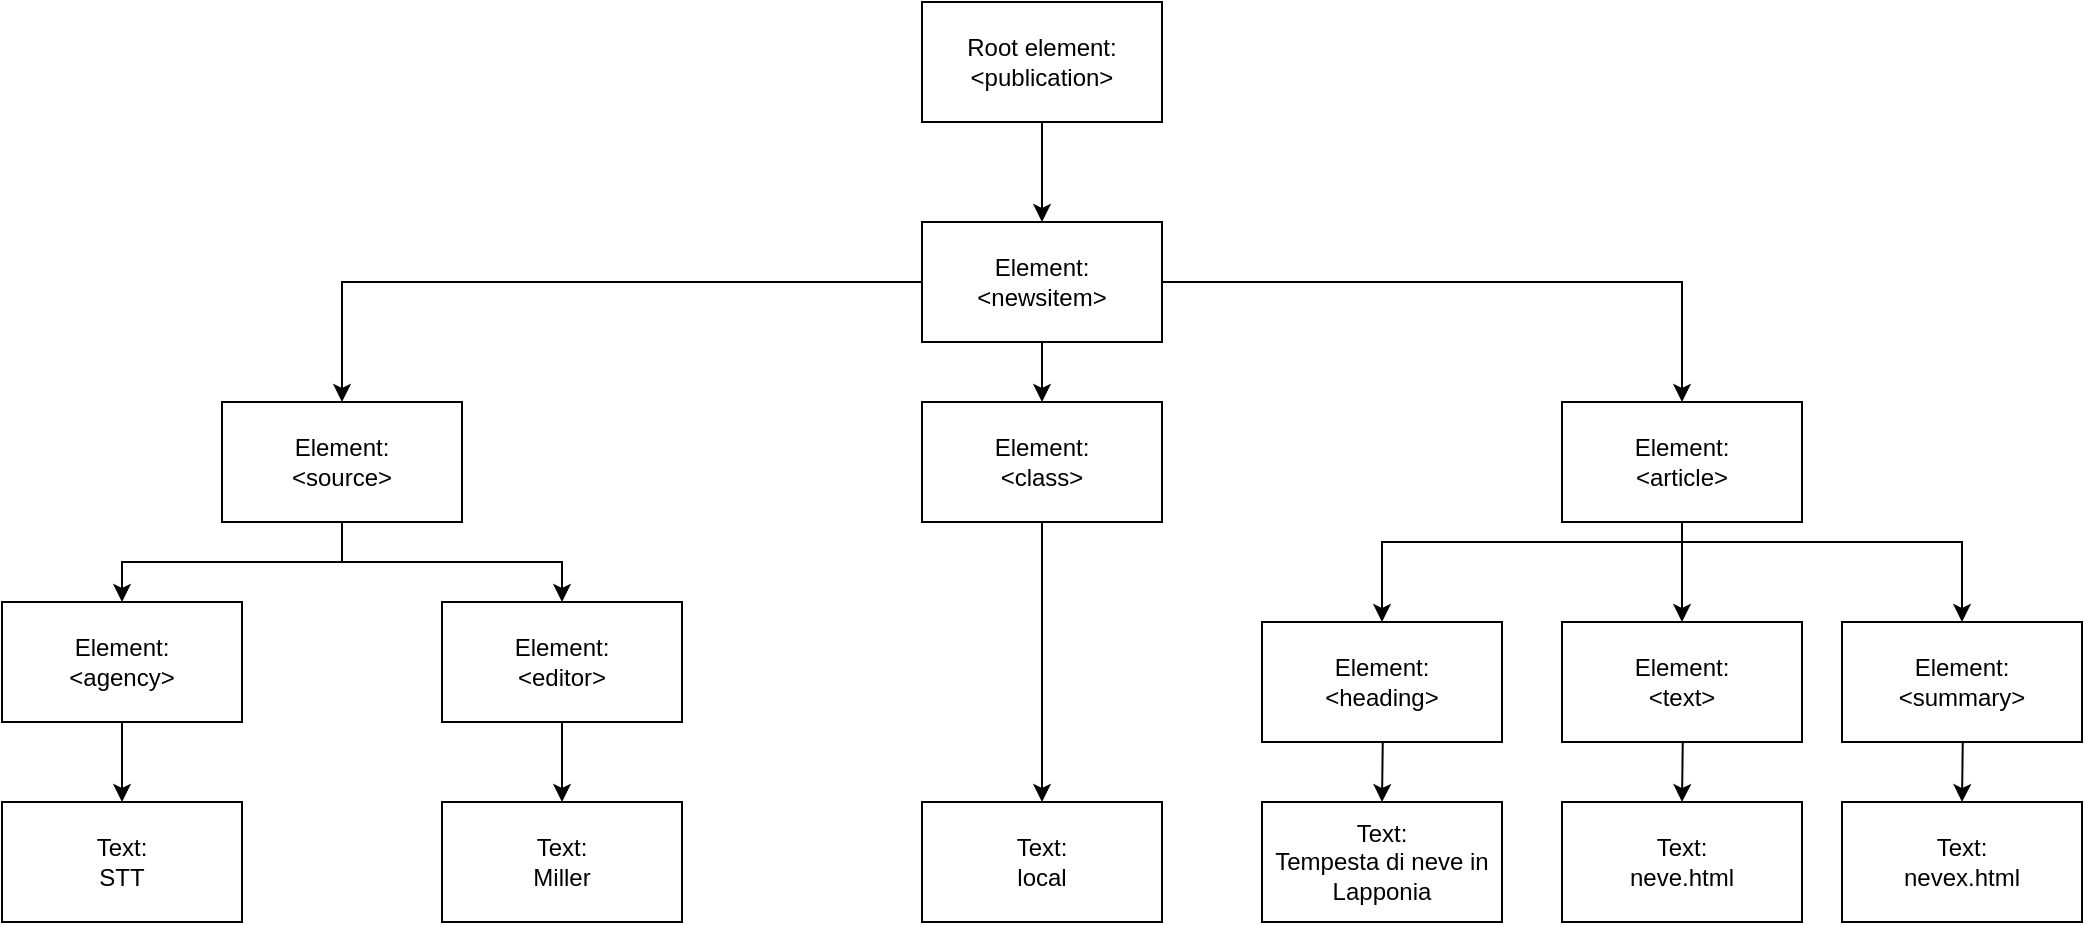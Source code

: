 <mxfile version="20.3.7" type="device"><diagram id="OENzPeCmGAg028YsmWas" name="Pagina-1"><mxGraphModel dx="2105" dy="539" grid="1" gridSize="10" guides="1" tooltips="1" connect="1" arrows="1" fold="1" page="1" pageScale="1" pageWidth="827" pageHeight="1169" math="0" shadow="0"><root><mxCell id="0"/><mxCell id="1" parent="0"/><mxCell id="mQDaDws3jCbr_GnnVz6p-3" value="" style="edgeStyle=orthogonalEdgeStyle;rounded=0;orthogonalLoop=1;jettySize=auto;html=1;" edge="1" parent="1" source="mQDaDws3jCbr_GnnVz6p-1" target="mQDaDws3jCbr_GnnVz6p-2"><mxGeometry relative="1" as="geometry"/></mxCell><mxCell id="mQDaDws3jCbr_GnnVz6p-1" value="Root element:&lt;br&gt;&amp;lt;publication&amp;gt;" style="rounded=0;whiteSpace=wrap;html=1;" vertex="1" parent="1"><mxGeometry x="310" y="40" width="120" height="60" as="geometry"/></mxCell><mxCell id="mQDaDws3jCbr_GnnVz6p-8" style="edgeStyle=orthogonalEdgeStyle;rounded=0;orthogonalLoop=1;jettySize=auto;html=1;" edge="1" parent="1" source="mQDaDws3jCbr_GnnVz6p-2" target="mQDaDws3jCbr_GnnVz6p-6"><mxGeometry relative="1" as="geometry"/></mxCell><mxCell id="mQDaDws3jCbr_GnnVz6p-9" value="" style="edgeStyle=orthogonalEdgeStyle;rounded=0;orthogonalLoop=1;jettySize=auto;html=1;" edge="1" parent="1" source="mQDaDws3jCbr_GnnVz6p-2" target="mQDaDws3jCbr_GnnVz6p-5"><mxGeometry relative="1" as="geometry"/></mxCell><mxCell id="mQDaDws3jCbr_GnnVz6p-10" style="edgeStyle=orthogonalEdgeStyle;rounded=0;orthogonalLoop=1;jettySize=auto;html=1;" edge="1" parent="1" source="mQDaDws3jCbr_GnnVz6p-2" target="mQDaDws3jCbr_GnnVz6p-4"><mxGeometry relative="1" as="geometry"/></mxCell><mxCell id="mQDaDws3jCbr_GnnVz6p-2" value="Element:&lt;br&gt;&amp;lt;newsitem&amp;gt;" style="rounded=0;whiteSpace=wrap;html=1;" vertex="1" parent="1"><mxGeometry x="310" y="150" width="120" height="60" as="geometry"/></mxCell><mxCell id="mQDaDws3jCbr_GnnVz6p-25" style="edgeStyle=orthogonalEdgeStyle;rounded=0;orthogonalLoop=1;jettySize=auto;html=1;" edge="1" parent="1" source="mQDaDws3jCbr_GnnVz6p-4" target="mQDaDws3jCbr_GnnVz6p-23"><mxGeometry relative="1" as="geometry"><Array as="points"><mxPoint x="690" y="310"/><mxPoint x="830" y="310"/></Array></mxGeometry></mxCell><mxCell id="mQDaDws3jCbr_GnnVz6p-28" style="edgeStyle=orthogonalEdgeStyle;rounded=0;orthogonalLoop=1;jettySize=auto;html=1;entryX=0.5;entryY=0;entryDx=0;entryDy=0;" edge="1" parent="1" source="mQDaDws3jCbr_GnnVz6p-4" target="mQDaDws3jCbr_GnnVz6p-21"><mxGeometry relative="1" as="geometry"/></mxCell><mxCell id="mQDaDws3jCbr_GnnVz6p-29" style="edgeStyle=orthogonalEdgeStyle;rounded=0;orthogonalLoop=1;jettySize=auto;html=1;entryX=0.5;entryY=0;entryDx=0;entryDy=0;" edge="1" parent="1" source="mQDaDws3jCbr_GnnVz6p-4" target="mQDaDws3jCbr_GnnVz6p-26"><mxGeometry relative="1" as="geometry"><Array as="points"><mxPoint x="690" y="310"/><mxPoint x="540" y="310"/></Array></mxGeometry></mxCell><mxCell id="mQDaDws3jCbr_GnnVz6p-4" value="Element:&lt;br&gt;&amp;lt;article&amp;gt;" style="rounded=0;whiteSpace=wrap;html=1;" vertex="1" parent="1"><mxGeometry x="630" y="240" width="120" height="60" as="geometry"/></mxCell><mxCell id="mQDaDws3jCbr_GnnVz6p-12" value="" style="edgeStyle=orthogonalEdgeStyle;rounded=0;orthogonalLoop=1;jettySize=auto;html=1;" edge="1" parent="1" source="mQDaDws3jCbr_GnnVz6p-5" target="mQDaDws3jCbr_GnnVz6p-11"><mxGeometry relative="1" as="geometry"/></mxCell><mxCell id="mQDaDws3jCbr_GnnVz6p-5" value="Element:&lt;br&gt;&amp;lt;class&amp;gt;" style="rounded=0;whiteSpace=wrap;html=1;" vertex="1" parent="1"><mxGeometry x="310" y="240" width="120" height="60" as="geometry"/></mxCell><mxCell id="mQDaDws3jCbr_GnnVz6p-14" value="" style="edgeStyle=orthogonalEdgeStyle;rounded=0;orthogonalLoop=1;jettySize=auto;html=1;" edge="1" parent="1" source="mQDaDws3jCbr_GnnVz6p-6" target="mQDaDws3jCbr_GnnVz6p-13"><mxGeometry relative="1" as="geometry"/></mxCell><mxCell id="mQDaDws3jCbr_GnnVz6p-16" style="edgeStyle=orthogonalEdgeStyle;rounded=0;orthogonalLoop=1;jettySize=auto;html=1;entryX=0.5;entryY=0;entryDx=0;entryDy=0;" edge="1" parent="1" source="mQDaDws3jCbr_GnnVz6p-6" target="mQDaDws3jCbr_GnnVz6p-15"><mxGeometry relative="1" as="geometry"/></mxCell><mxCell id="mQDaDws3jCbr_GnnVz6p-6" value="Element:&lt;br&gt;&amp;lt;source&amp;gt;" style="rounded=0;whiteSpace=wrap;html=1;" vertex="1" parent="1"><mxGeometry x="-40" y="240" width="120" height="60" as="geometry"/></mxCell><mxCell id="mQDaDws3jCbr_GnnVz6p-11" value="Text:&lt;br&gt;local" style="rounded=0;whiteSpace=wrap;html=1;" vertex="1" parent="1"><mxGeometry x="310" y="440" width="120" height="60" as="geometry"/></mxCell><mxCell id="mQDaDws3jCbr_GnnVz6p-18" value="" style="edgeStyle=orthogonalEdgeStyle;rounded=0;orthogonalLoop=1;jettySize=auto;html=1;" edge="1" parent="1" source="mQDaDws3jCbr_GnnVz6p-13" target="mQDaDws3jCbr_GnnVz6p-17"><mxGeometry relative="1" as="geometry"/></mxCell><mxCell id="mQDaDws3jCbr_GnnVz6p-13" value="Element:&lt;br&gt;&amp;lt;agency&amp;gt;" style="rounded=0;whiteSpace=wrap;html=1;" vertex="1" parent="1"><mxGeometry x="-150" y="340" width="120" height="60" as="geometry"/></mxCell><mxCell id="mQDaDws3jCbr_GnnVz6p-20" value="" style="edgeStyle=orthogonalEdgeStyle;rounded=0;orthogonalLoop=1;jettySize=auto;html=1;" edge="1" parent="1" source="mQDaDws3jCbr_GnnVz6p-15" target="mQDaDws3jCbr_GnnVz6p-19"><mxGeometry relative="1" as="geometry"/></mxCell><mxCell id="mQDaDws3jCbr_GnnVz6p-15" value="Element:&lt;br&gt;&amp;lt;editor&amp;gt;" style="rounded=0;whiteSpace=wrap;html=1;" vertex="1" parent="1"><mxGeometry x="70" y="340" width="120" height="60" as="geometry"/></mxCell><mxCell id="mQDaDws3jCbr_GnnVz6p-17" value="Text:&lt;br&gt;STT" style="rounded=0;whiteSpace=wrap;html=1;" vertex="1" parent="1"><mxGeometry x="-150" y="440" width="120" height="60" as="geometry"/></mxCell><mxCell id="mQDaDws3jCbr_GnnVz6p-19" value="Text:&lt;br&gt;Miller" style="rounded=0;whiteSpace=wrap;html=1;" vertex="1" parent="1"><mxGeometry x="70" y="440" width="120" height="60" as="geometry"/></mxCell><mxCell id="mQDaDws3jCbr_GnnVz6p-35" value="" style="edgeStyle=orthogonalEdgeStyle;rounded=0;orthogonalLoop=1;jettySize=auto;html=1;" edge="1" parent="1" target="mQDaDws3jCbr_GnnVz6p-34"><mxGeometry relative="1" as="geometry"><mxPoint x="690" y="360" as="sourcePoint"/></mxGeometry></mxCell><mxCell id="mQDaDws3jCbr_GnnVz6p-21" value="Element:&lt;br&gt;&amp;lt;text&amp;gt;" style="rounded=0;whiteSpace=wrap;html=1;" vertex="1" parent="1"><mxGeometry x="630" y="350" width="120" height="60" as="geometry"/></mxCell><mxCell id="mQDaDws3jCbr_GnnVz6p-37" value="" style="edgeStyle=orthogonalEdgeStyle;rounded=0;orthogonalLoop=1;jettySize=auto;html=1;" edge="1" parent="1" target="mQDaDws3jCbr_GnnVz6p-36"><mxGeometry relative="1" as="geometry"><mxPoint x="830" y="360" as="sourcePoint"/></mxGeometry></mxCell><mxCell id="mQDaDws3jCbr_GnnVz6p-23" value="Element:&lt;br&gt;&amp;lt;summary&amp;gt;" style="rounded=0;whiteSpace=wrap;html=1;" vertex="1" parent="1"><mxGeometry x="770" y="350" width="120" height="60" as="geometry"/></mxCell><mxCell id="mQDaDws3jCbr_GnnVz6p-33" value="" style="edgeStyle=orthogonalEdgeStyle;rounded=0;orthogonalLoop=1;jettySize=auto;html=1;" edge="1" parent="1" target="mQDaDws3jCbr_GnnVz6p-32"><mxGeometry relative="1" as="geometry"><mxPoint x="540" y="360" as="sourcePoint"/></mxGeometry></mxCell><mxCell id="mQDaDws3jCbr_GnnVz6p-26" value="Element:&lt;br&gt;&amp;lt;heading&amp;gt;" style="rounded=0;whiteSpace=wrap;html=1;" vertex="1" parent="1"><mxGeometry x="480" y="350" width="120" height="60" as="geometry"/></mxCell><mxCell id="mQDaDws3jCbr_GnnVz6p-32" value="Text:&lt;br&gt;Tempesta di neve in Lapponia" style="rounded=0;whiteSpace=wrap;html=1;" vertex="1" parent="1"><mxGeometry x="480" y="440" width="120" height="60" as="geometry"/></mxCell><mxCell id="mQDaDws3jCbr_GnnVz6p-34" value="Text:&lt;br&gt;neve.html" style="rounded=0;whiteSpace=wrap;html=1;" vertex="1" parent="1"><mxGeometry x="630" y="440" width="120" height="60" as="geometry"/></mxCell><mxCell id="mQDaDws3jCbr_GnnVz6p-36" value="Text:&lt;br&gt;nevex.html" style="rounded=0;whiteSpace=wrap;html=1;" vertex="1" parent="1"><mxGeometry x="770" y="440" width="120" height="60" as="geometry"/></mxCell></root></mxGraphModel></diagram></mxfile>